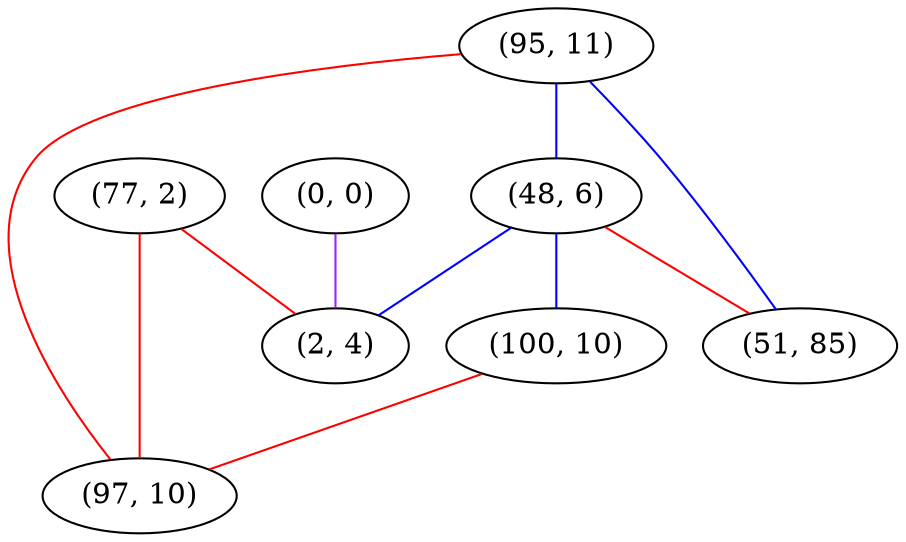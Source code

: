 graph "" {
"(95, 11)";
"(0, 0)";
"(77, 2)";
"(48, 6)";
"(100, 10)";
"(97, 10)";
"(2, 4)";
"(51, 85)";
"(95, 11)" -- "(97, 10)"  [color=red, key=0, weight=1];
"(95, 11)" -- "(48, 6)"  [color=blue, key=0, weight=3];
"(95, 11)" -- "(51, 85)"  [color=blue, key=0, weight=3];
"(0, 0)" -- "(2, 4)"  [color=purple, key=0, weight=4];
"(77, 2)" -- "(97, 10)"  [color=red, key=0, weight=1];
"(77, 2)" -- "(2, 4)"  [color=red, key=0, weight=1];
"(48, 6)" -- "(100, 10)"  [color=blue, key=0, weight=3];
"(48, 6)" -- "(2, 4)"  [color=blue, key=0, weight=3];
"(48, 6)" -- "(51, 85)"  [color=red, key=0, weight=1];
"(100, 10)" -- "(97, 10)"  [color=red, key=0, weight=1];
}
